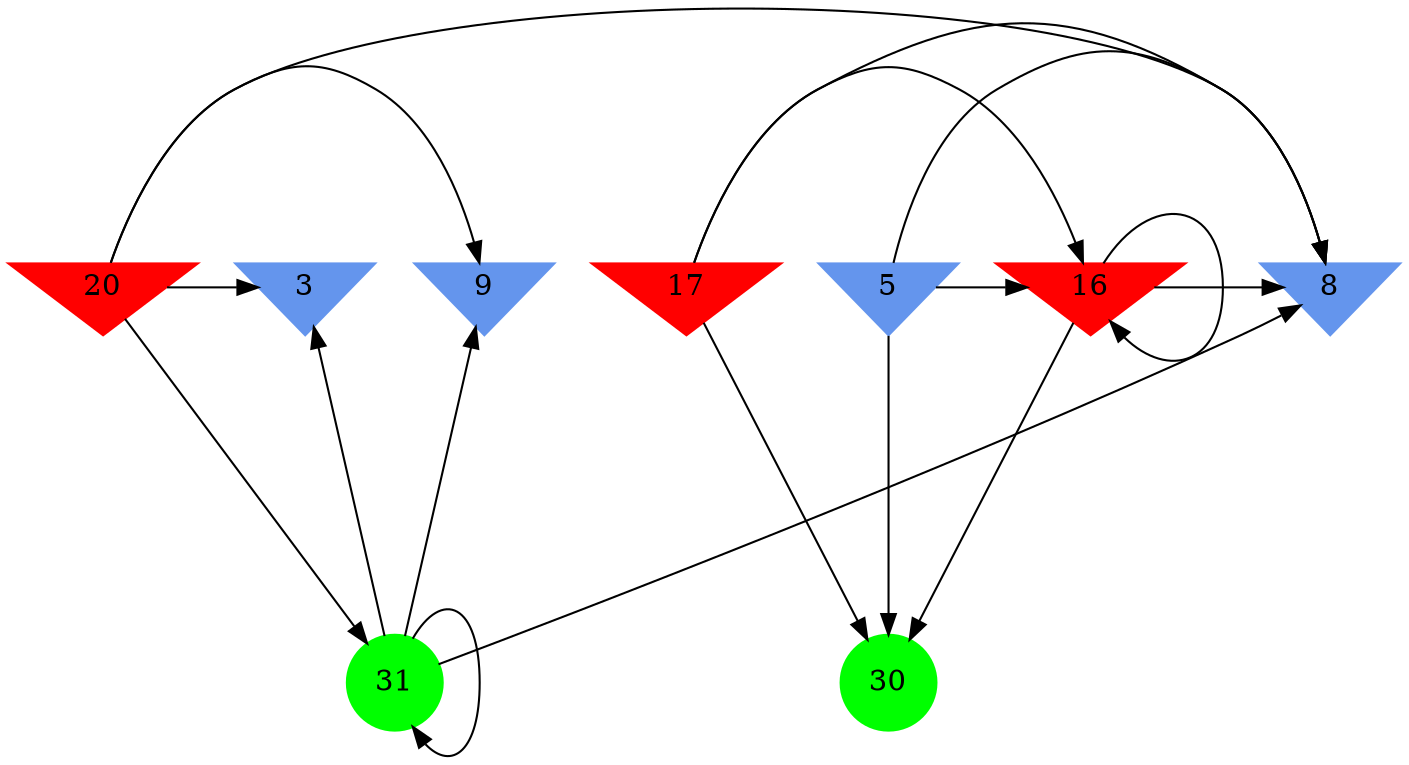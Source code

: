 digraph brain {
	ranksep=2.0;
	3 [shape=invtriangle,style=filled,color=cornflowerblue];
	5 [shape=invtriangle,style=filled,color=cornflowerblue];
	8 [shape=invtriangle,style=filled,color=cornflowerblue];
	9 [shape=invtriangle,style=filled,color=cornflowerblue];
	16 [shape=invtriangle,style=filled,color=red];
	17 [shape=invtriangle,style=filled,color=red];
	20 [shape=invtriangle,style=filled,color=red];
	30 [shape=circle,style=filled,color=green];
	31 [shape=circle,style=filled,color=green];
	5	->	16;
	5	->	8;
	5	->	30;
	17	->	16;
	17	->	8;
	17	->	30;
	16	->	16;
	16	->	8;
	16	->	30;
	20	->	8;
	20	->	9;
	20	->	3;
	20	->	31;
	31	->	8;
	31	->	9;
	31	->	3;
	31	->	31;
	{ rank=same; 3; 5; 8; 9; 16; 17; 20; }
	{ rank=same; }
	{ rank=same; 30; 31; }
}

